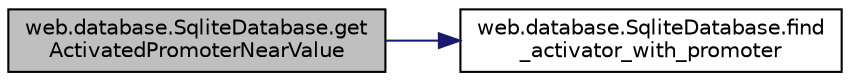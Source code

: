 digraph "web.database.SqliteDatabase.getActivatedPromoterNearValue"
{
  edge [fontname="Helvetica",fontsize="10",labelfontname="Helvetica",labelfontsize="10"];
  node [fontname="Helvetica",fontsize="10",shape=record];
  rankdir="LR";
  Node1 [label="web.database.SqliteDatabase.get\lActivatedPromoterNearValue",height=0.2,width=0.4,color="black", fillcolor="grey75", style="filled" fontcolor="black"];
  Node1 -> Node2 [color="midnightblue",fontsize="10",style="solid"];
  Node2 [label="web.database.SqliteDatabase.find\l_activator_with_promoter",height=0.2,width=0.4,color="black", fillcolor="white", style="filled",URL="$classweb_1_1database_1_1_sqlite_database.html#ad94db33566965cb5458a1a6470214abb"];
}
